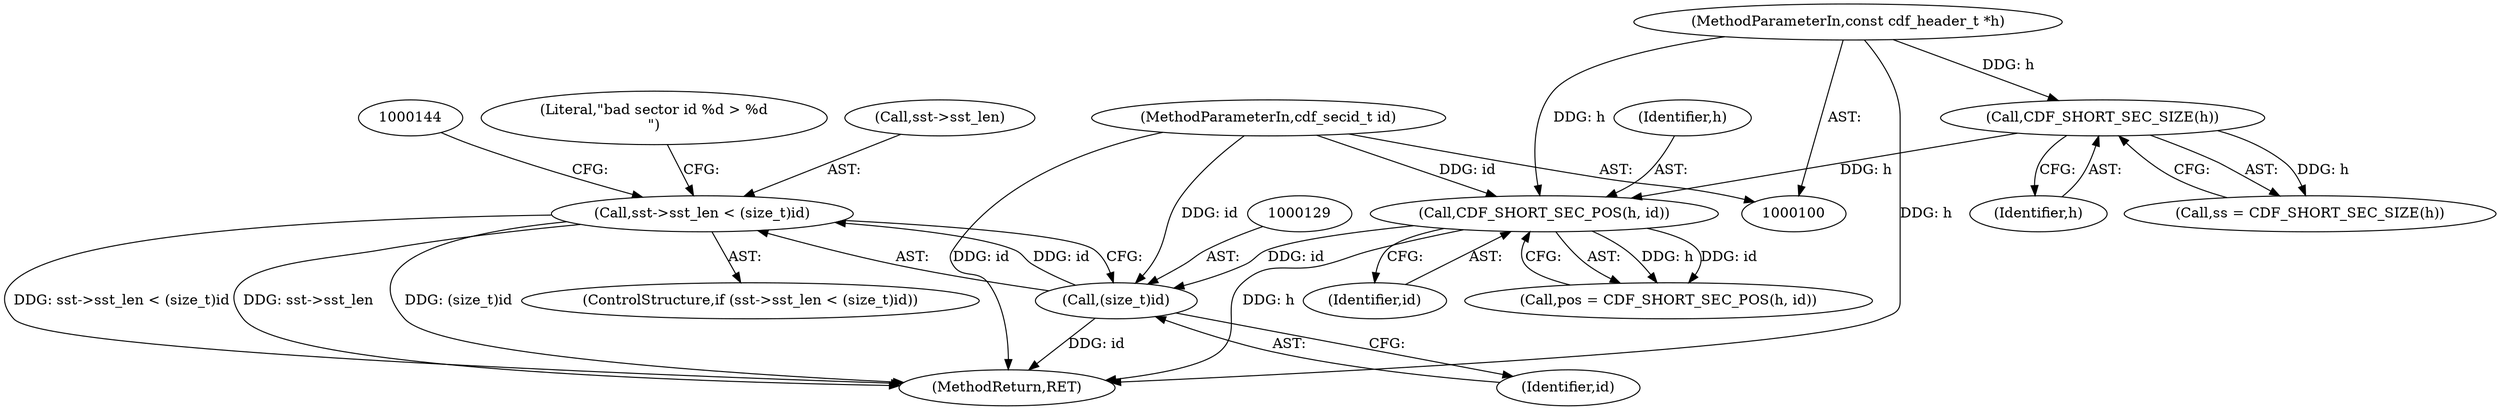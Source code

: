 digraph "0_file_1859fdb4e67c49c463c4e0078054335cd46ba295_1@pointer" {
"1000124" [label="(Call,sst->sst_len < (size_t)id)"];
"1000128" [label="(Call,(size_t)id)"];
"1000116" [label="(Call,CDF_SHORT_SEC_POS(h, id))"];
"1000111" [label="(Call,CDF_SHORT_SEC_SIZE(h))"];
"1000105" [label="(MethodParameterIn,const cdf_header_t *h)"];
"1000106" [label="(MethodParameterIn,cdf_secid_t id)"];
"1000116" [label="(Call,CDF_SHORT_SEC_POS(h, id))"];
"1000128" [label="(Call,(size_t)id)"];
"1000109" [label="(Call,ss = CDF_SHORT_SEC_SIZE(h))"];
"1000106" [label="(MethodParameterIn,cdf_secid_t id)"];
"1000114" [label="(Call,pos = CDF_SHORT_SEC_POS(h, id))"];
"1000111" [label="(Call,CDF_SHORT_SEC_SIZE(h))"];
"1000112" [label="(Identifier,h)"];
"1000118" [label="(Identifier,id)"];
"1000117" [label="(Identifier,h)"];
"1000105" [label="(MethodParameterIn,const cdf_header_t *h)"];
"1000134" [label="(Literal,\"bad sector id %d > %d\n\")"];
"1000161" [label="(MethodReturn,RET)"];
"1000125" [label="(Call,sst->sst_len)"];
"1000124" [label="(Call,sst->sst_len < (size_t)id)"];
"1000130" [label="(Identifier,id)"];
"1000123" [label="(ControlStructure,if (sst->sst_len < (size_t)id))"];
"1000124" -> "1000123"  [label="AST: "];
"1000124" -> "1000128"  [label="CFG: "];
"1000125" -> "1000124"  [label="AST: "];
"1000128" -> "1000124"  [label="AST: "];
"1000134" -> "1000124"  [label="CFG: "];
"1000144" -> "1000124"  [label="CFG: "];
"1000124" -> "1000161"  [label="DDG: sst->sst_len"];
"1000124" -> "1000161"  [label="DDG: (size_t)id"];
"1000124" -> "1000161"  [label="DDG: sst->sst_len < (size_t)id"];
"1000128" -> "1000124"  [label="DDG: id"];
"1000128" -> "1000130"  [label="CFG: "];
"1000129" -> "1000128"  [label="AST: "];
"1000130" -> "1000128"  [label="AST: "];
"1000128" -> "1000161"  [label="DDG: id"];
"1000116" -> "1000128"  [label="DDG: id"];
"1000106" -> "1000128"  [label="DDG: id"];
"1000116" -> "1000114"  [label="AST: "];
"1000116" -> "1000118"  [label="CFG: "];
"1000117" -> "1000116"  [label="AST: "];
"1000118" -> "1000116"  [label="AST: "];
"1000114" -> "1000116"  [label="CFG: "];
"1000116" -> "1000161"  [label="DDG: h"];
"1000116" -> "1000114"  [label="DDG: h"];
"1000116" -> "1000114"  [label="DDG: id"];
"1000111" -> "1000116"  [label="DDG: h"];
"1000105" -> "1000116"  [label="DDG: h"];
"1000106" -> "1000116"  [label="DDG: id"];
"1000111" -> "1000109"  [label="AST: "];
"1000111" -> "1000112"  [label="CFG: "];
"1000112" -> "1000111"  [label="AST: "];
"1000109" -> "1000111"  [label="CFG: "];
"1000111" -> "1000109"  [label="DDG: h"];
"1000105" -> "1000111"  [label="DDG: h"];
"1000105" -> "1000100"  [label="AST: "];
"1000105" -> "1000161"  [label="DDG: h"];
"1000106" -> "1000100"  [label="AST: "];
"1000106" -> "1000161"  [label="DDG: id"];
}
